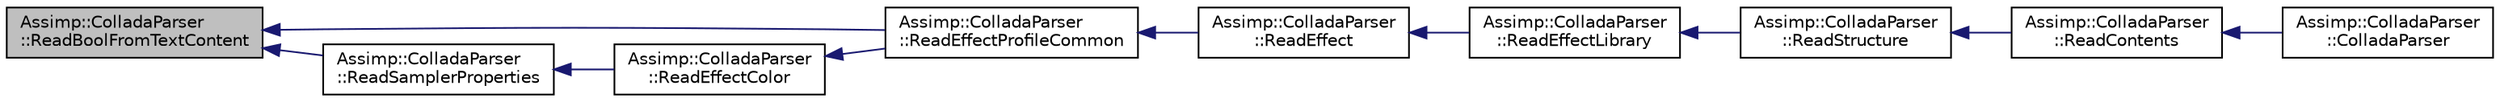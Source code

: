 digraph "Assimp::ColladaParser::ReadBoolFromTextContent"
{
  edge [fontname="Helvetica",fontsize="10",labelfontname="Helvetica",labelfontsize="10"];
  node [fontname="Helvetica",fontsize="10",shape=record];
  rankdir="LR";
  Node1 [label="Assimp::ColladaParser\l::ReadBoolFromTextContent",height=0.2,width=0.4,color="black", fillcolor="grey75", style="filled", fontcolor="black"];
  Node1 -> Node2 [dir="back",color="midnightblue",fontsize="10",style="solid",fontname="Helvetica"];
  Node2 [label="Assimp::ColladaParser\l::ReadEffectProfileCommon",height=0.2,width=0.4,color="black", fillcolor="white", style="filled",URL="$class_assimp_1_1_collada_parser.html#ae2970e21c607b0f6b9fe42c8536f0442"];
  Node2 -> Node3 [dir="back",color="midnightblue",fontsize="10",style="solid",fontname="Helvetica"];
  Node3 [label="Assimp::ColladaParser\l::ReadEffect",height=0.2,width=0.4,color="black", fillcolor="white", style="filled",URL="$class_assimp_1_1_collada_parser.html#a64921d31969c8c90729ecafcdc8d1cbb"];
  Node3 -> Node4 [dir="back",color="midnightblue",fontsize="10",style="solid",fontname="Helvetica"];
  Node4 [label="Assimp::ColladaParser\l::ReadEffectLibrary",height=0.2,width=0.4,color="black", fillcolor="white", style="filled",URL="$class_assimp_1_1_collada_parser.html#a39a241eb37d2b45fe1b04cfb755b4afc"];
  Node4 -> Node5 [dir="back",color="midnightblue",fontsize="10",style="solid",fontname="Helvetica"];
  Node5 [label="Assimp::ColladaParser\l::ReadStructure",height=0.2,width=0.4,color="black", fillcolor="white", style="filled",URL="$class_assimp_1_1_collada_parser.html#a33b811a5865cf91cdbb264c49e2c05ae"];
  Node5 -> Node6 [dir="back",color="midnightblue",fontsize="10",style="solid",fontname="Helvetica"];
  Node6 [label="Assimp::ColladaParser\l::ReadContents",height=0.2,width=0.4,color="black", fillcolor="white", style="filled",URL="$class_assimp_1_1_collada_parser.html#a1744f170a70bdbfbe6a3877a570f7546"];
  Node6 -> Node7 [dir="back",color="midnightblue",fontsize="10",style="solid",fontname="Helvetica"];
  Node7 [label="Assimp::ColladaParser\l::ColladaParser",height=0.2,width=0.4,color="black", fillcolor="white", style="filled",URL="$class_assimp_1_1_collada_parser.html#a1567efb45f7129a79e9c93a782338b37"];
  Node1 -> Node8 [dir="back",color="midnightblue",fontsize="10",style="solid",fontname="Helvetica"];
  Node8 [label="Assimp::ColladaParser\l::ReadSamplerProperties",height=0.2,width=0.4,color="black", fillcolor="white", style="filled",URL="$class_assimp_1_1_collada_parser.html#a8a57d9126cf0907adf1abb6d58040ab2"];
  Node8 -> Node9 [dir="back",color="midnightblue",fontsize="10",style="solid",fontname="Helvetica"];
  Node9 [label="Assimp::ColladaParser\l::ReadEffectColor",height=0.2,width=0.4,color="black", fillcolor="white", style="filled",URL="$class_assimp_1_1_collada_parser.html#ac612c933ce6683da5eec958a76a31ca2"];
  Node9 -> Node2 [dir="back",color="midnightblue",fontsize="10",style="solid",fontname="Helvetica"];
}

